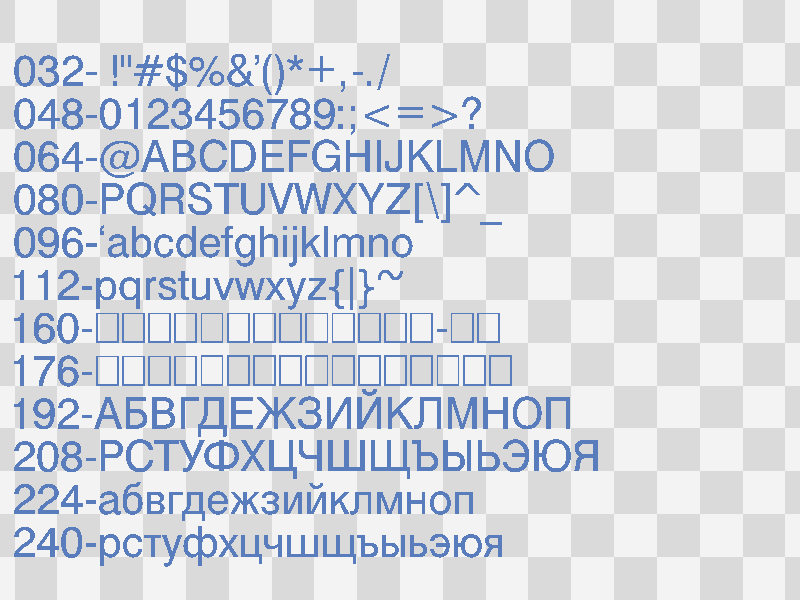// Persistence Of Vision raytracer version 3.0 sample file.

// Author:  Andreas Dilger, Feb 1996

#version 3.0
global_settings { assumed_gamma 1.0 }

camera {
   location  <0, 0, -14>
   direction <0, 0,  1>
   up        <0,  1,  0>
   right     <4/3, 0,  0>
   look_at   <0, 0, 0>
   }

light_source {<-100, 100, -100> colour rgb <1.5, 1.5, 1.5>}

#declare FontName = "cyrvetic.ttf"

#declare FontTexture =
texture {
  pigment { color rgb <0.1, 0.2, 0.5> }
  finish {
    ambient 0.2
    diffuse 0.6
    phong 0.3
    phong_size 100
  }
}

#declare height =  1          // Size of characters
#declare length = 16          // Number of characters in a row

// ISO 8859-1 only defines printable characters in the range 32-126 and 160-255
#declare startchar1 = 32      // First character to render
#declare endchar1   = 126     // Last character to render in the first group
#declare startchar2 = 160     // First character to render in the second group
#declare endchar2   = 255     // Last characrer to render

#render concat("\nThis file renders the characters from ",
	       str(startchar1, 0, 0), " - ", str(endchar1, 0, 0), " and ",
               str(startchar2, 0, 0), " - ", str(endchar2, 0, 0), "\n")
#render "using the ISO 8859-1 (Latin-1) character set (if available).\n\n"

#render "Some of the characters may not be rendered properly (usually\n"
#render "shown by a hollow box []), usually because they do not exist, or\n"
#render "sometimes because the POV-Ray code does not yet support the\n"
#render "encoding format used by these characters.\n\n"

#declare Xoff = -9

// Calculate the starting Y offset based on how many rows there are
#declare Yoff =  ((int((endchar1 - startchar1 + length)/length) +
		   int((endchar2 - startchar2 + length)/length))/2-1)*height 

plane { -z, -0.01 pigment { checker color rgb <0.9, 0.9, 0.9>,
                                 color rgb <0.7, 0.7, 0.7>
	       translate <0, Yoff, 0> }
      }

#declare char = startchar1

#while (char <= endchar2)

#declare string = concat(str(char, -3, 0), "-")

#declare pos = 0
#while (pos < length)

// We want only to print the characters from 32 - 126 and 160 - 255
#switch (char + pos)

#range (endchar1 + 1, startchar2 - 1)
#declare char = startchar2 - length   // make sure increment is calculated right
#declare pos = length                 // break out of the inner loop
#break

#range (startchar1, endchar1)     // These are the printing characters
#range (startchar2, endchar2)
#declare string = concat(string, chr(char + pos))
#break

#end // switch (char + pos)

#declare pos = pos + 1
#end // while (pos < length)

text { ttf
   FontName,
   string,
   1, 0
   texture { FontTexture }
   scale <height, height, 0.5>
   translate <Xoff, Yoff, 0>
   }

#declare Yoff = Yoff - height
#declare char = char + length
#end  // while (char <= endchar2)

